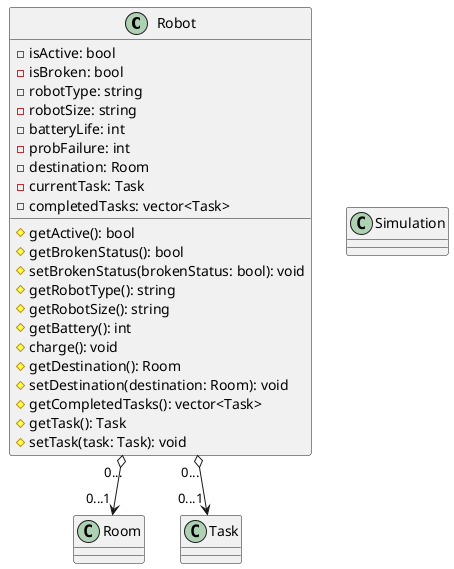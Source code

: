 @startuml RobotClassDiagram

class Robot {
    - isActive: bool
    - isBroken: bool
    - robotType: string
    - robotSize: string
    - batteryLife: int
    - probFailure: int
    - destination: Room
    - currentTask: Task
    - completedTasks: vector<Task>
    # getActive(): bool
    # getBrokenStatus(): bool
    # setBrokenStatus(brokenStatus: bool): void
    # getRobotType(): string
    # getRobotSize(): string
    # getBattery(): int
    # charge(): void
    # getDestination(): Room
    # setDestination(destination: Room): void
    # getCompletedTasks(): vector<Task>
    # getTask(): Task
    # setTask(task: Task): void
}

class Room {

}

class Task {

}

class Simulation {

}

Robot "0..." o--> "0...1" Room
Robot "0..." o--> "0...1" Task

@enduml